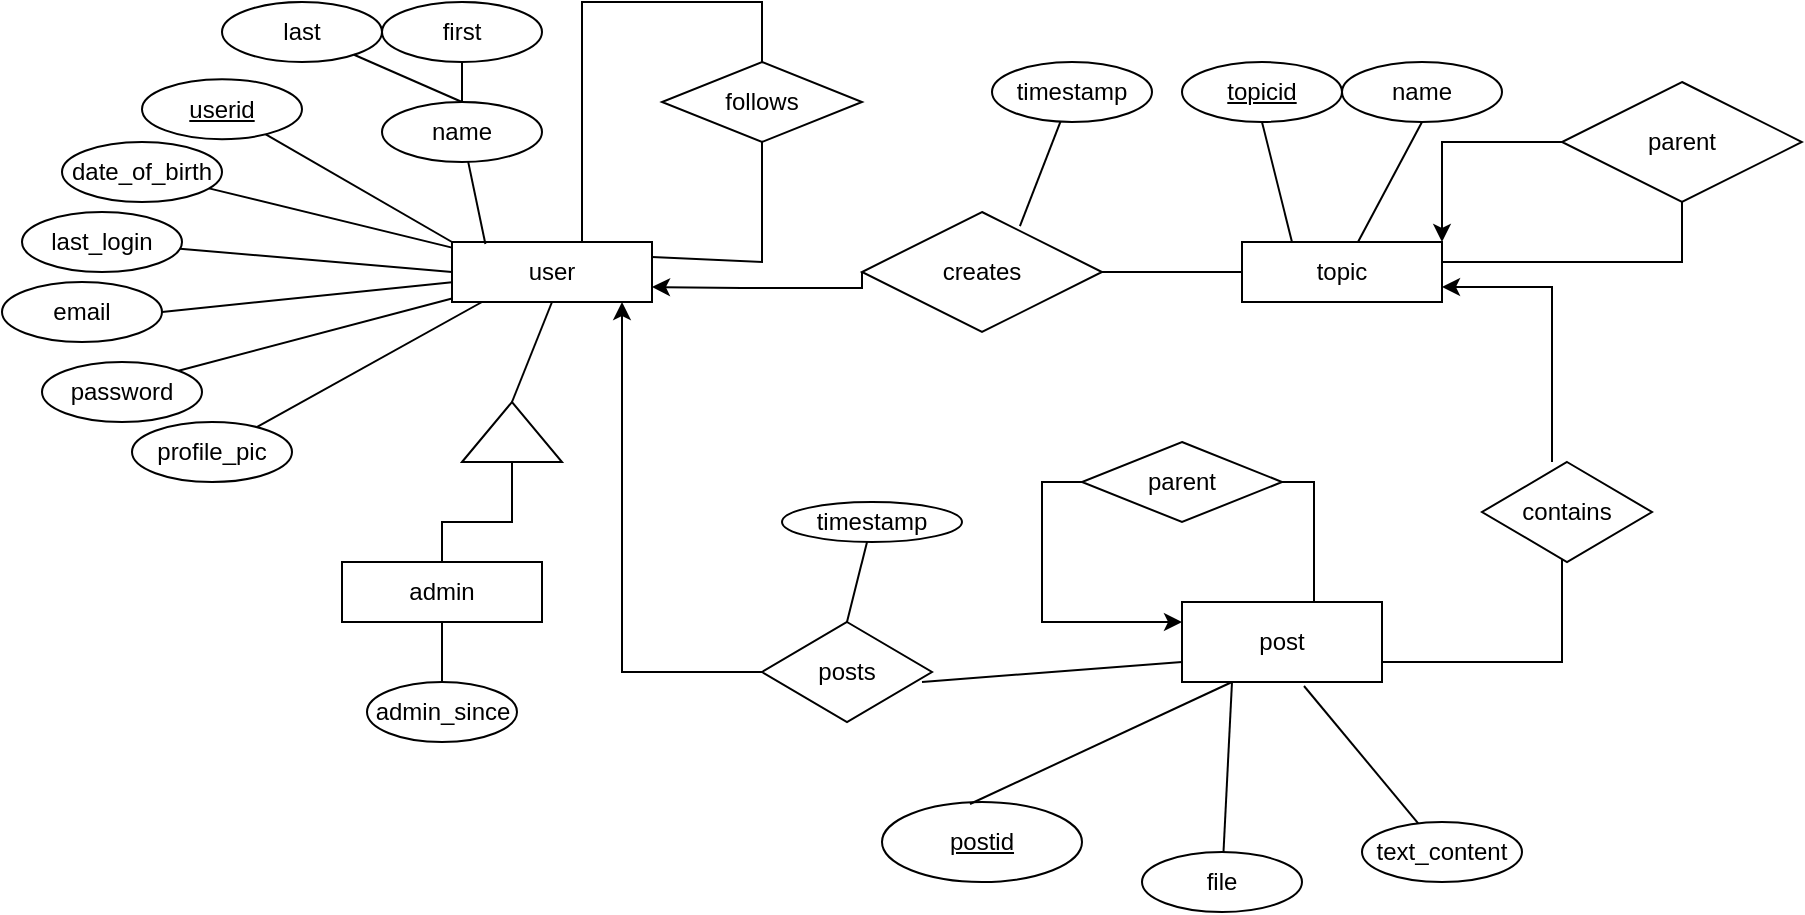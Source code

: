 <mxfile version="13.7.7"><diagram id="fkYGxuH0-uEfCW3d7hP0" name="Page-1"><mxGraphModel dx="1789" dy="449" grid="1" gridSize="10" guides="1" tooltips="1" connect="1" arrows="1" fold="1" page="1" pageScale="1" pageWidth="850" pageHeight="1100" math="0" shadow="0"><root><mxCell id="0"/><mxCell id="1" parent="0"/><mxCell id="EebFlofOGlLtWGX-k35Y-1" value="&lt;div&gt;user&lt;/div&gt;" style="rounded=0;whiteSpace=wrap;html=1;" vertex="1" parent="1"><mxGeometry x="115" y="140" width="100" height="30" as="geometry"/></mxCell><mxCell id="EebFlofOGlLtWGX-k35Y-2" value="topic" style="rounded=0;whiteSpace=wrap;html=1;" vertex="1" parent="1"><mxGeometry x="510" y="140" width="100" height="30" as="geometry"/></mxCell><mxCell id="EebFlofOGlLtWGX-k35Y-5" value="name" style="ellipse;whiteSpace=wrap;html=1;" vertex="1" parent="1"><mxGeometry x="80" y="70" width="80" height="30" as="geometry"/></mxCell><mxCell id="EebFlofOGlLtWGX-k35Y-7" value="email" style="ellipse;whiteSpace=wrap;html=1;" vertex="1" parent="1"><mxGeometry x="-110" y="160" width="80" height="30" as="geometry"/></mxCell><mxCell id="EebFlofOGlLtWGX-k35Y-8" value="date_of_birth" style="ellipse;whiteSpace=wrap;html=1;" vertex="1" parent="1"><mxGeometry x="-80" y="90" width="80" height="30" as="geometry"/></mxCell><mxCell id="EebFlofOGlLtWGX-k35Y-9" value="last_login" style="ellipse;whiteSpace=wrap;html=1;" vertex="1" parent="1"><mxGeometry x="-100" y="125" width="80" height="30" as="geometry"/></mxCell><mxCell id="EebFlofOGlLtWGX-k35Y-10" value="" style="endArrow=none;html=1;" edge="1" parent="1" source="EebFlofOGlLtWGX-k35Y-1" target="EebFlofOGlLtWGX-k35Y-8"><mxGeometry width="50" height="50" relative="1" as="geometry"><mxPoint x="40" y="195" as="sourcePoint"/><mxPoint x="90" y="145" as="targetPoint"/><Array as="points"/></mxGeometry></mxCell><mxCell id="EebFlofOGlLtWGX-k35Y-11" value="" style="endArrow=none;html=1;exitX=0.167;exitY=0.033;exitDx=0;exitDy=0;exitPerimeter=0;" edge="1" parent="1" source="EebFlofOGlLtWGX-k35Y-1" target="EebFlofOGlLtWGX-k35Y-5"><mxGeometry width="50" height="50" relative="1" as="geometry"><mxPoint x="150" y="114.061" as="sourcePoint"/><mxPoint x="109.392" y="100.004" as="targetPoint"/><Array as="points"/></mxGeometry></mxCell><mxCell id="EebFlofOGlLtWGX-k35Y-13" value="" style="endArrow=none;html=1;entryX=1;entryY=0.5;entryDx=0;entryDy=0;" edge="1" parent="1" source="EebFlofOGlLtWGX-k35Y-1" target="EebFlofOGlLtWGX-k35Y-7"><mxGeometry width="50" height="50" relative="1" as="geometry"><mxPoint x="270.0" y="140" as="sourcePoint"/><mxPoint x="229.541" y="77.583" as="targetPoint"/><Array as="points"/></mxGeometry></mxCell><mxCell id="EebFlofOGlLtWGX-k35Y-14" value="" style="endArrow=none;html=1;entryX=0;entryY=0.5;entryDx=0;entryDy=0;" edge="1" parent="1" source="EebFlofOGlLtWGX-k35Y-9" target="EebFlofOGlLtWGX-k35Y-1"><mxGeometry width="50" height="50" relative="1" as="geometry"><mxPoint x="70" y="180" as="sourcePoint"/><mxPoint x="120" y="170" as="targetPoint"/><Array as="points"/></mxGeometry></mxCell><mxCell id="EebFlofOGlLtWGX-k35Y-48" value="text_content" style="ellipse;whiteSpace=wrap;html=1;" vertex="1" parent="1"><mxGeometry x="570" y="430" width="80" height="30" as="geometry"/></mxCell><mxCell id="EebFlofOGlLtWGX-k35Y-49" value="timestamp" style="ellipse;whiteSpace=wrap;html=1;" vertex="1" parent="1"><mxGeometry x="280" y="270" width="90" height="20" as="geometry"/></mxCell><mxCell id="EebFlofOGlLtWGX-k35Y-54" value="" style="endArrow=none;html=1;exitX=0.61;exitY=1.05;exitDx=0;exitDy=0;exitPerimeter=0;" edge="1" parent="1" target="EebFlofOGlLtWGX-k35Y-48"><mxGeometry width="50" height="50" relative="1" as="geometry"><mxPoint x="541" y="362" as="sourcePoint"/><mxPoint x="479.392" y="260.004" as="targetPoint"/><Array as="points"/></mxGeometry></mxCell><mxCell id="EebFlofOGlLtWGX-k35Y-55" value="" style="endArrow=none;html=1;" edge="1" parent="1" target="EebFlofOGlLtWGX-k35Y-49"><mxGeometry width="50" height="50" relative="1" as="geometry"><mxPoint x="311.429" y="334.286" as="sourcePoint"/><mxPoint x="550.001" y="237.583" as="targetPoint"/><Array as="points"/></mxGeometry></mxCell><mxCell id="EebFlofOGlLtWGX-k35Y-65" value="name" style="ellipse;whiteSpace=wrap;html=1;" vertex="1" parent="1"><mxGeometry x="560" y="50" width="80" height="30" as="geometry"/></mxCell><mxCell id="EebFlofOGlLtWGX-k35Y-66" value="" style="endArrow=none;html=1;exitX=0.5;exitY=1;exitDx=0;exitDy=0;" edge="1" parent="1" source="EebFlofOGlLtWGX-k35Y-65" target="EebFlofOGlLtWGX-k35Y-2"><mxGeometry width="50" height="50" relative="1" as="geometry"><mxPoint x="490.46" y="122.42" as="sourcePoint"/><mxPoint x="430" y="140" as="targetPoint"/><Array as="points"/></mxGeometry></mxCell><mxCell id="EebFlofOGlLtWGX-k35Y-67" value="&lt;div&gt;timestamp&lt;/div&gt;" style="ellipse;whiteSpace=wrap;html=1;" vertex="1" parent="1"><mxGeometry x="385" y="50" width="80" height="30" as="geometry"/></mxCell><mxCell id="EebFlofOGlLtWGX-k35Y-68" value="" style="endArrow=none;html=1;entryX=0.658;entryY=0.117;entryDx=0;entryDy=0;entryPerimeter=0;" edge="1" parent="1" source="EebFlofOGlLtWGX-k35Y-67" target="EebFlofOGlLtWGX-k35Y-69"><mxGeometry width="50" height="50" relative="1" as="geometry"><mxPoint x="415.46" y="142.42" as="sourcePoint"/><mxPoint x="475.878" y="160" as="targetPoint"/><Array as="points"/></mxGeometry></mxCell><mxCell id="EebFlofOGlLtWGX-k35Y-71" style="edgeStyle=orthogonalEdgeStyle;rounded=0;orthogonalLoop=1;jettySize=auto;html=1;entryX=1;entryY=0.75;entryDx=0;entryDy=0;startFill=1;endFill=1;exitX=0;exitY=0.5;exitDx=0;exitDy=0;" edge="1" parent="1" source="EebFlofOGlLtWGX-k35Y-69" target="EebFlofOGlLtWGX-k35Y-1"><mxGeometry relative="1" as="geometry"><Array as="points"><mxPoint x="320" y="163"/><mxPoint x="260" y="163"/></Array></mxGeometry></mxCell><mxCell id="EebFlofOGlLtWGX-k35Y-69" value="creates" style="shape=rhombus;perimeter=rhombusPerimeter;whiteSpace=wrap;html=1;align=center;" vertex="1" parent="1"><mxGeometry x="320" y="125" width="120" height="60" as="geometry"/></mxCell><mxCell id="EebFlofOGlLtWGX-k35Y-72" value="" style="endArrow=none;html=1;rounded=0;exitX=1;exitY=0.5;exitDx=0;exitDy=0;entryX=0;entryY=0.5;entryDx=0;entryDy=0;" edge="1" parent="1" source="EebFlofOGlLtWGX-k35Y-69" target="EebFlofOGlLtWGX-k35Y-2"><mxGeometry relative="1" as="geometry"><mxPoint x="390" y="169" as="sourcePoint"/><mxPoint x="550" y="169" as="targetPoint"/><Array as="points"><mxPoint x="490" y="155"/></Array></mxGeometry></mxCell><mxCell id="EebFlofOGlLtWGX-k35Y-77" style="edgeStyle=orthogonalEdgeStyle;rounded=0;orthogonalLoop=1;jettySize=auto;html=1;exitX=0;exitY=0.5;exitDx=0;exitDy=0;startFill=1;endFill=1;" edge="1" parent="1" source="EebFlofOGlLtWGX-k35Y-121" target="EebFlofOGlLtWGX-k35Y-1"><mxGeometry relative="1" as="geometry"><mxPoint x="269.99" y="360" as="sourcePoint"/><Array as="points"><mxPoint x="200" y="355"/></Array></mxGeometry></mxCell><mxCell id="EebFlofOGlLtWGX-k35Y-78" value="" style="endArrow=none;html=1;rounded=0;entryX=0;entryY=0.75;entryDx=0;entryDy=0;exitX=1;exitY=0.5;exitDx=0;exitDy=0;" edge="1" parent="1"><mxGeometry relative="1" as="geometry"><mxPoint x="350" y="360" as="sourcePoint"/><mxPoint x="480" y="350" as="targetPoint"/><Array as="points"/></mxGeometry></mxCell><mxCell id="EebFlofOGlLtWGX-k35Y-82" style="edgeStyle=orthogonalEdgeStyle;rounded=0;orthogonalLoop=1;jettySize=auto;html=1;entryX=1;entryY=0.75;entryDx=0;entryDy=0;startFill=1;endFill=1;exitX=0.5;exitY=0;exitDx=0;exitDy=0;" edge="1" parent="1" target="EebFlofOGlLtWGX-k35Y-2"><mxGeometry relative="1" as="geometry"><mxPoint x="665" y="250" as="sourcePoint"/><Array as="points"><mxPoint x="665" y="163"/></Array></mxGeometry></mxCell><mxCell id="EebFlofOGlLtWGX-k35Y-83" value="" style="endArrow=none;html=1;rounded=0;entryX=0.5;entryY=1;entryDx=0;entryDy=0;exitX=1;exitY=0.75;exitDx=0;exitDy=0;" edge="1" parent="1"><mxGeometry relative="1" as="geometry"><mxPoint x="580" y="350" as="sourcePoint"/><mxPoint x="670" y="290" as="targetPoint"/><Array as="points"><mxPoint x="670" y="350"/></Array></mxGeometry></mxCell><mxCell id="EebFlofOGlLtWGX-k35Y-91" value="first" style="ellipse;whiteSpace=wrap;html=1;" vertex="1" parent="1"><mxGeometry x="80" y="20" width="80" height="30" as="geometry"/></mxCell><mxCell id="EebFlofOGlLtWGX-k35Y-92" value="" style="endArrow=none;html=1;" edge="1" parent="1" target="EebFlofOGlLtWGX-k35Y-91" source="EebFlofOGlLtWGX-k35Y-5"><mxGeometry width="50" height="50" relative="1" as="geometry"><mxPoint x="158" y="100" as="sourcePoint"/><mxPoint x="165.001" y="37.583" as="targetPoint"/><Array as="points"/></mxGeometry></mxCell><mxCell id="EebFlofOGlLtWGX-k35Y-93" value="last" style="ellipse;whiteSpace=wrap;html=1;" vertex="1" parent="1"><mxGeometry x="-7.105e-15" y="20" width="80" height="30" as="geometry"/></mxCell><mxCell id="EebFlofOGlLtWGX-k35Y-94" value="" style="endArrow=none;html=1;exitX=0.5;exitY=0;exitDx=0;exitDy=0;" edge="1" parent="1" target="EebFlofOGlLtWGX-k35Y-93" source="EebFlofOGlLtWGX-k35Y-5"><mxGeometry width="50" height="50" relative="1" as="geometry"><mxPoint x="60.005" y="59.995" as="sourcePoint"/><mxPoint x="90.961" y="41.623" as="targetPoint"/><Array as="points"/></mxGeometry></mxCell><mxCell id="EebFlofOGlLtWGX-k35Y-96" value="follows" style="shape=rhombus;perimeter=rhombusPerimeter;whiteSpace=wrap;html=1;align=center;" vertex="1" parent="1"><mxGeometry x="220" y="50" width="100" height="40" as="geometry"/></mxCell><mxCell id="EebFlofOGlLtWGX-k35Y-98" value="" style="endArrow=none;html=1;rounded=0;entryX=0.5;entryY=0;entryDx=0;entryDy=0;" edge="1" parent="1" target="EebFlofOGlLtWGX-k35Y-96"><mxGeometry relative="1" as="geometry"><mxPoint x="180" y="140" as="sourcePoint"/><mxPoint x="430" y="180" as="targetPoint"/><Array as="points"><mxPoint x="180" y="110"/><mxPoint x="180" y="70"/><mxPoint x="180" y="20"/><mxPoint x="270" y="20"/></Array></mxGeometry></mxCell><mxCell id="EebFlofOGlLtWGX-k35Y-99" value="" style="endArrow=none;html=1;rounded=0;entryX=0.5;entryY=1;entryDx=0;entryDy=0;exitX=1;exitY=0.25;exitDx=0;exitDy=0;" edge="1" parent="1" source="EebFlofOGlLtWGX-k35Y-1" target="EebFlofOGlLtWGX-k35Y-96"><mxGeometry relative="1" as="geometry"><mxPoint x="200" y="139" as="sourcePoint"/><mxPoint x="360" y="139" as="targetPoint"/><Array as="points"><mxPoint x="270" y="150"/></Array></mxGeometry></mxCell><mxCell id="EebFlofOGlLtWGX-k35Y-100" value="password" style="ellipse;whiteSpace=wrap;html=1;align=center;" vertex="1" parent="1"><mxGeometry x="-90" y="200" width="80" height="30" as="geometry"/></mxCell><mxCell id="EebFlofOGlLtWGX-k35Y-101" value="" style="endArrow=none;html=1;rounded=0;exitX=1;exitY=0;exitDx=0;exitDy=0;" edge="1" parent="1" source="EebFlofOGlLtWGX-k35Y-100" target="EebFlofOGlLtWGX-k35Y-1"><mxGeometry relative="1" as="geometry"><mxPoint x="-45" y="234.5" as="sourcePoint"/><mxPoint x="115" y="234.5" as="targetPoint"/></mxGeometry></mxCell><mxCell id="EebFlofOGlLtWGX-k35Y-104" value="file" style="ellipse;whiteSpace=wrap;html=1;" vertex="1" parent="1"><mxGeometry x="460" y="445" width="80" height="30" as="geometry"/></mxCell><mxCell id="EebFlofOGlLtWGX-k35Y-105" value="" style="endArrow=none;html=1;exitX=0.25;exitY=1;exitDx=0;exitDy=0;" edge="1" parent="1" target="EebFlofOGlLtWGX-k35Y-104"><mxGeometry width="50" height="50" relative="1" as="geometry"><mxPoint x="505" y="360" as="sourcePoint"/><mxPoint x="475" y="395" as="targetPoint"/><Array as="points"/></mxGeometry></mxCell><mxCell id="EebFlofOGlLtWGX-k35Y-106" value="&lt;div&gt;profile_pic&lt;/div&gt;" style="ellipse;whiteSpace=wrap;html=1;" vertex="1" parent="1"><mxGeometry x="-45" y="230" width="80" height="30" as="geometry"/></mxCell><mxCell id="EebFlofOGlLtWGX-k35Y-107" value="" style="endArrow=none;html=1;exitX=0.15;exitY=1;exitDx=0;exitDy=0;exitPerimeter=0;" edge="1" parent="1" target="EebFlofOGlLtWGX-k35Y-106" source="EebFlofOGlLtWGX-k35Y-1"><mxGeometry width="50" height="50" relative="1" as="geometry"><mxPoint x="100" y="175" as="sourcePoint"/><mxPoint x="50" y="230" as="targetPoint"/><Array as="points"/></mxGeometry></mxCell><mxCell id="EebFlofOGlLtWGX-k35Y-109" style="edgeStyle=orthogonalEdgeStyle;rounded=0;orthogonalLoop=1;jettySize=auto;html=1;entryX=1;entryY=0;entryDx=0;entryDy=0;startFill=1;endFill=1;" edge="1" parent="1" source="EebFlofOGlLtWGX-k35Y-108" target="EebFlofOGlLtWGX-k35Y-2"><mxGeometry relative="1" as="geometry"/></mxCell><mxCell id="EebFlofOGlLtWGX-k35Y-108" value="parent" style="shape=rhombus;perimeter=rhombusPerimeter;whiteSpace=wrap;html=1;align=center;" vertex="1" parent="1"><mxGeometry x="670" y="60" width="120" height="60" as="geometry"/></mxCell><mxCell id="EebFlofOGlLtWGX-k35Y-110" value="" style="endArrow=none;html=1;rounded=0;entryX=0.5;entryY=1;entryDx=0;entryDy=0;" edge="1" parent="1" target="EebFlofOGlLtWGX-k35Y-108"><mxGeometry relative="1" as="geometry"><mxPoint x="610" y="150" as="sourcePoint"/><mxPoint x="770" y="150" as="targetPoint"/><Array as="points"><mxPoint x="730" y="150"/></Array></mxGeometry></mxCell><mxCell id="EebFlofOGlLtWGX-k35Y-113" style="edgeStyle=orthogonalEdgeStyle;rounded=0;orthogonalLoop=1;jettySize=auto;html=1;exitX=0;exitY=0.5;exitDx=0;exitDy=0;entryX=0;entryY=0.25;entryDx=0;entryDy=0;startFill=1;endFill=1;" edge="1" parent="1" source="EebFlofOGlLtWGX-k35Y-111"><mxGeometry relative="1" as="geometry"><mxPoint x="480" y="330" as="targetPoint"/><Array as="points"><mxPoint x="410" y="260"/><mxPoint x="410" y="330"/></Array></mxGeometry></mxCell><mxCell id="EebFlofOGlLtWGX-k35Y-111" value="parent" style="shape=rhombus;perimeter=rhombusPerimeter;whiteSpace=wrap;html=1;align=center;" vertex="1" parent="1"><mxGeometry x="430" y="240" width="100" height="40" as="geometry"/></mxCell><mxCell id="EebFlofOGlLtWGX-k35Y-112" value="" style="endArrow=none;html=1;rounded=0;exitX=1;exitY=0.5;exitDx=0;exitDy=0;entryX=0.66;entryY=0.025;entryDx=0;entryDy=0;entryPerimeter=0;" edge="1" parent="1" source="EebFlofOGlLtWGX-k35Y-111"><mxGeometry relative="1" as="geometry"><mxPoint x="450" y="220" as="sourcePoint"/><mxPoint x="546" y="321" as="targetPoint"/><Array as="points"><mxPoint x="546" y="260"/></Array></mxGeometry></mxCell><mxCell id="EebFlofOGlLtWGX-k35Y-114" value="&lt;u&gt;postid&lt;/u&gt;" style="ellipse;whiteSpace=wrap;html=1;align=center;" vertex="1" parent="1"><mxGeometry x="330" y="420" width="100" height="40" as="geometry"/></mxCell><mxCell id="EebFlofOGlLtWGX-k35Y-117" value="" style="endArrow=none;html=1;rounded=0;entryX=0.25;entryY=1;entryDx=0;entryDy=0;exitX=0.44;exitY=0.025;exitDx=0;exitDy=0;exitPerimeter=0;" edge="1" parent="1" source="EebFlofOGlLtWGX-k35Y-114"><mxGeometry relative="1" as="geometry"><mxPoint x="330" y="400" as="sourcePoint"/><mxPoint x="505" y="360" as="targetPoint"/></mxGeometry></mxCell><mxCell id="EebFlofOGlLtWGX-k35Y-118" value="N" style="resizable=0;html=1;align=right;verticalAlign=bottom;" connectable="0" vertex="1" parent="EebFlofOGlLtWGX-k35Y-117"><mxGeometry x="1" relative="1" as="geometry"/></mxCell><mxCell id="EebFlofOGlLtWGX-k35Y-120" value="post" style="whiteSpace=wrap;html=1;align=center;" vertex="1" parent="1"><mxGeometry x="480" y="320" width="100" height="40" as="geometry"/></mxCell><mxCell id="EebFlofOGlLtWGX-k35Y-121" value="posts" style="shape=rhombus;perimeter=rhombusPerimeter;whiteSpace=wrap;html=1;align=center;" vertex="1" parent="1"><mxGeometry x="270" y="330" width="85" height="50" as="geometry"/></mxCell><mxCell id="EebFlofOGlLtWGX-k35Y-122" value="contains" style="shape=rhombus;perimeter=rhombusPerimeter;whiteSpace=wrap;html=1;align=center;" vertex="1" parent="1"><mxGeometry x="630" y="250" width="85" height="50" as="geometry"/></mxCell><mxCell id="EebFlofOGlLtWGX-k35Y-136" value="admin_since" style="ellipse;whiteSpace=wrap;html=1;align=center;" vertex="1" parent="1"><mxGeometry x="72.5" y="360" width="75" height="30" as="geometry"/></mxCell><mxCell id="EebFlofOGlLtWGX-k35Y-138" value="" style="endArrow=none;html=1;rounded=0;" edge="1" parent="1" source="EebFlofOGlLtWGX-k35Y-136" target="EebFlofOGlLtWGX-k35Y-142"><mxGeometry relative="1" as="geometry"><mxPoint x="115" y="270" as="sourcePoint"/><mxPoint x="275" y="270" as="targetPoint"/></mxGeometry></mxCell><mxCell id="EebFlofOGlLtWGX-k35Y-141" style="edgeStyle=orthogonalEdgeStyle;rounded=0;orthogonalLoop=1;jettySize=auto;html=1;exitX=0.5;exitY=1;exitDx=0;exitDy=0;startFill=1;endFill=1;" edge="1" parent="1" source="EebFlofOGlLtWGX-k35Y-67" target="EebFlofOGlLtWGX-k35Y-67"><mxGeometry relative="1" as="geometry"/></mxCell><mxCell id="EebFlofOGlLtWGX-k35Y-142" value="admin" style="whiteSpace=wrap;html=1;align=center;" vertex="1" parent="1"><mxGeometry x="60" y="300" width="100" height="30" as="geometry"/></mxCell><mxCell id="EebFlofOGlLtWGX-k35Y-143" value="" style="triangle;whiteSpace=wrap;html=1;rotation=-90;" vertex="1" parent="1"><mxGeometry x="130" y="210" width="30" height="50" as="geometry"/></mxCell><mxCell id="EebFlofOGlLtWGX-k35Y-144" value="" style="endArrow=none;html=1;rounded=0;entryX=0.5;entryY=1;entryDx=0;entryDy=0;exitX=1;exitY=0.5;exitDx=0;exitDy=0;" edge="1" parent="1" source="EebFlofOGlLtWGX-k35Y-143" target="EebFlofOGlLtWGX-k35Y-1"><mxGeometry relative="1" as="geometry"><mxPoint x="150" y="220" as="sourcePoint"/><mxPoint x="290" y="220" as="targetPoint"/></mxGeometry></mxCell><mxCell id="EebFlofOGlLtWGX-k35Y-146" value="" style="endArrow=none;html=1;rounded=0;exitX=0.5;exitY=0;exitDx=0;exitDy=0;entryX=0;entryY=0.5;entryDx=0;entryDy=0;" edge="1" parent="1" source="EebFlofOGlLtWGX-k35Y-142" target="EebFlofOGlLtWGX-k35Y-143"><mxGeometry relative="1" as="geometry"><mxPoint x="120" y="279.5" as="sourcePoint"/><mxPoint x="280" y="279.5" as="targetPoint"/><Array as="points"><mxPoint x="110" y="280"/><mxPoint x="145" y="280"/></Array></mxGeometry></mxCell><mxCell id="EebFlofOGlLtWGX-k35Y-148" value="&lt;u&gt;userid&lt;/u&gt;" style="ellipse;whiteSpace=wrap;html=1;" vertex="1" parent="1"><mxGeometry x="-40" y="58.6" width="80" height="30" as="geometry"/></mxCell><mxCell id="EebFlofOGlLtWGX-k35Y-149" value="" style="endArrow=none;html=1;exitX=0;exitY=0;exitDx=0;exitDy=0;" edge="1" parent="1" target="EebFlofOGlLtWGX-k35Y-148" source="EebFlofOGlLtWGX-k35Y-1"><mxGeometry width="50" height="50" relative="1" as="geometry"><mxPoint x="155" y="111.405" as="sourcePoint"/><mxPoint x="130" y="113.6" as="targetPoint"/><Array as="points"/></mxGeometry></mxCell><mxCell id="EebFlofOGlLtWGX-k35Y-150" value="&lt;u&gt;topicid&lt;/u&gt;" style="ellipse;whiteSpace=wrap;html=1;" vertex="1" parent="1"><mxGeometry x="480" y="50" width="80" height="30" as="geometry"/></mxCell><mxCell id="EebFlofOGlLtWGX-k35Y-151" value="" style="endArrow=none;html=1;exitX=0.5;exitY=1;exitDx=0;exitDy=0;entryX=0.25;entryY=0;entryDx=0;entryDy=0;" edge="1" parent="1" source="EebFlofOGlLtWGX-k35Y-150" target="EebFlofOGlLtWGX-k35Y-2"><mxGeometry width="50" height="50" relative="1" as="geometry"><mxPoint x="500.46" y="132.42" as="sourcePoint"/><mxPoint x="570" y="150" as="targetPoint"/><Array as="points"/></mxGeometry></mxCell></root></mxGraphModel></diagram></mxfile>